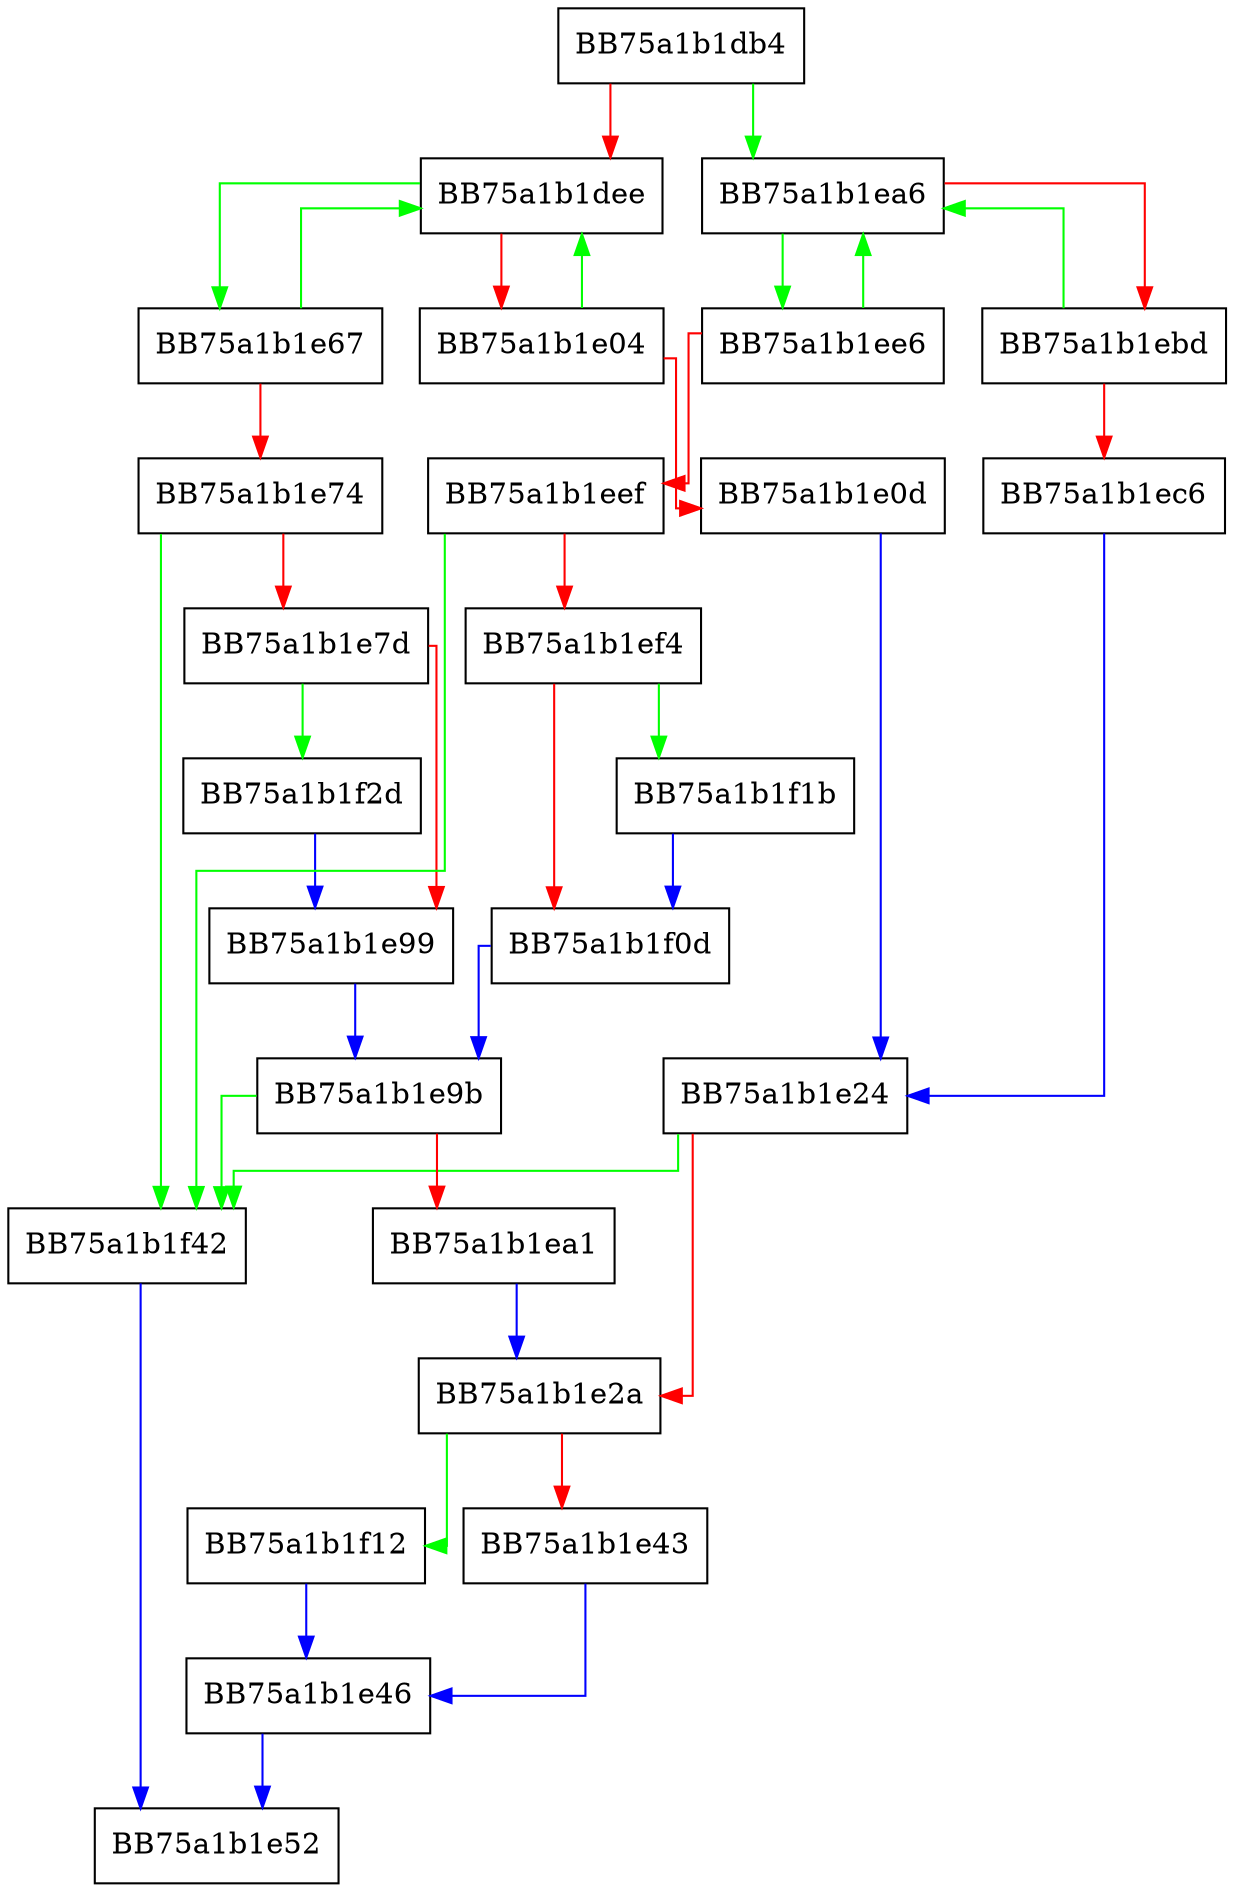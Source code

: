 digraph get_BB_at_addr {
  node [shape="box"];
  graph [splines=ortho];
  BB75a1b1db4 -> BB75a1b1ea6 [color="green"];
  BB75a1b1db4 -> BB75a1b1dee [color="red"];
  BB75a1b1dee -> BB75a1b1e67 [color="green"];
  BB75a1b1dee -> BB75a1b1e04 [color="red"];
  BB75a1b1e04 -> BB75a1b1dee [color="green"];
  BB75a1b1e04 -> BB75a1b1e0d [color="red"];
  BB75a1b1e0d -> BB75a1b1e24 [color="blue"];
  BB75a1b1e24 -> BB75a1b1f42 [color="green"];
  BB75a1b1e24 -> BB75a1b1e2a [color="red"];
  BB75a1b1e2a -> BB75a1b1f12 [color="green"];
  BB75a1b1e2a -> BB75a1b1e43 [color="red"];
  BB75a1b1e43 -> BB75a1b1e46 [color="blue"];
  BB75a1b1e46 -> BB75a1b1e52 [color="blue"];
  BB75a1b1e67 -> BB75a1b1dee [color="green"];
  BB75a1b1e67 -> BB75a1b1e74 [color="red"];
  BB75a1b1e74 -> BB75a1b1f42 [color="green"];
  BB75a1b1e74 -> BB75a1b1e7d [color="red"];
  BB75a1b1e7d -> BB75a1b1f2d [color="green"];
  BB75a1b1e7d -> BB75a1b1e99 [color="red"];
  BB75a1b1e99 -> BB75a1b1e9b [color="blue"];
  BB75a1b1e9b -> BB75a1b1f42 [color="green"];
  BB75a1b1e9b -> BB75a1b1ea1 [color="red"];
  BB75a1b1ea1 -> BB75a1b1e2a [color="blue"];
  BB75a1b1ea6 -> BB75a1b1ee6 [color="green"];
  BB75a1b1ea6 -> BB75a1b1ebd [color="red"];
  BB75a1b1ebd -> BB75a1b1ea6 [color="green"];
  BB75a1b1ebd -> BB75a1b1ec6 [color="red"];
  BB75a1b1ec6 -> BB75a1b1e24 [color="blue"];
  BB75a1b1ee6 -> BB75a1b1ea6 [color="green"];
  BB75a1b1ee6 -> BB75a1b1eef [color="red"];
  BB75a1b1eef -> BB75a1b1f42 [color="green"];
  BB75a1b1eef -> BB75a1b1ef4 [color="red"];
  BB75a1b1ef4 -> BB75a1b1f1b [color="green"];
  BB75a1b1ef4 -> BB75a1b1f0d [color="red"];
  BB75a1b1f0d -> BB75a1b1e9b [color="blue"];
  BB75a1b1f12 -> BB75a1b1e46 [color="blue"];
  BB75a1b1f1b -> BB75a1b1f0d [color="blue"];
  BB75a1b1f2d -> BB75a1b1e99 [color="blue"];
  BB75a1b1f42 -> BB75a1b1e52 [color="blue"];
}